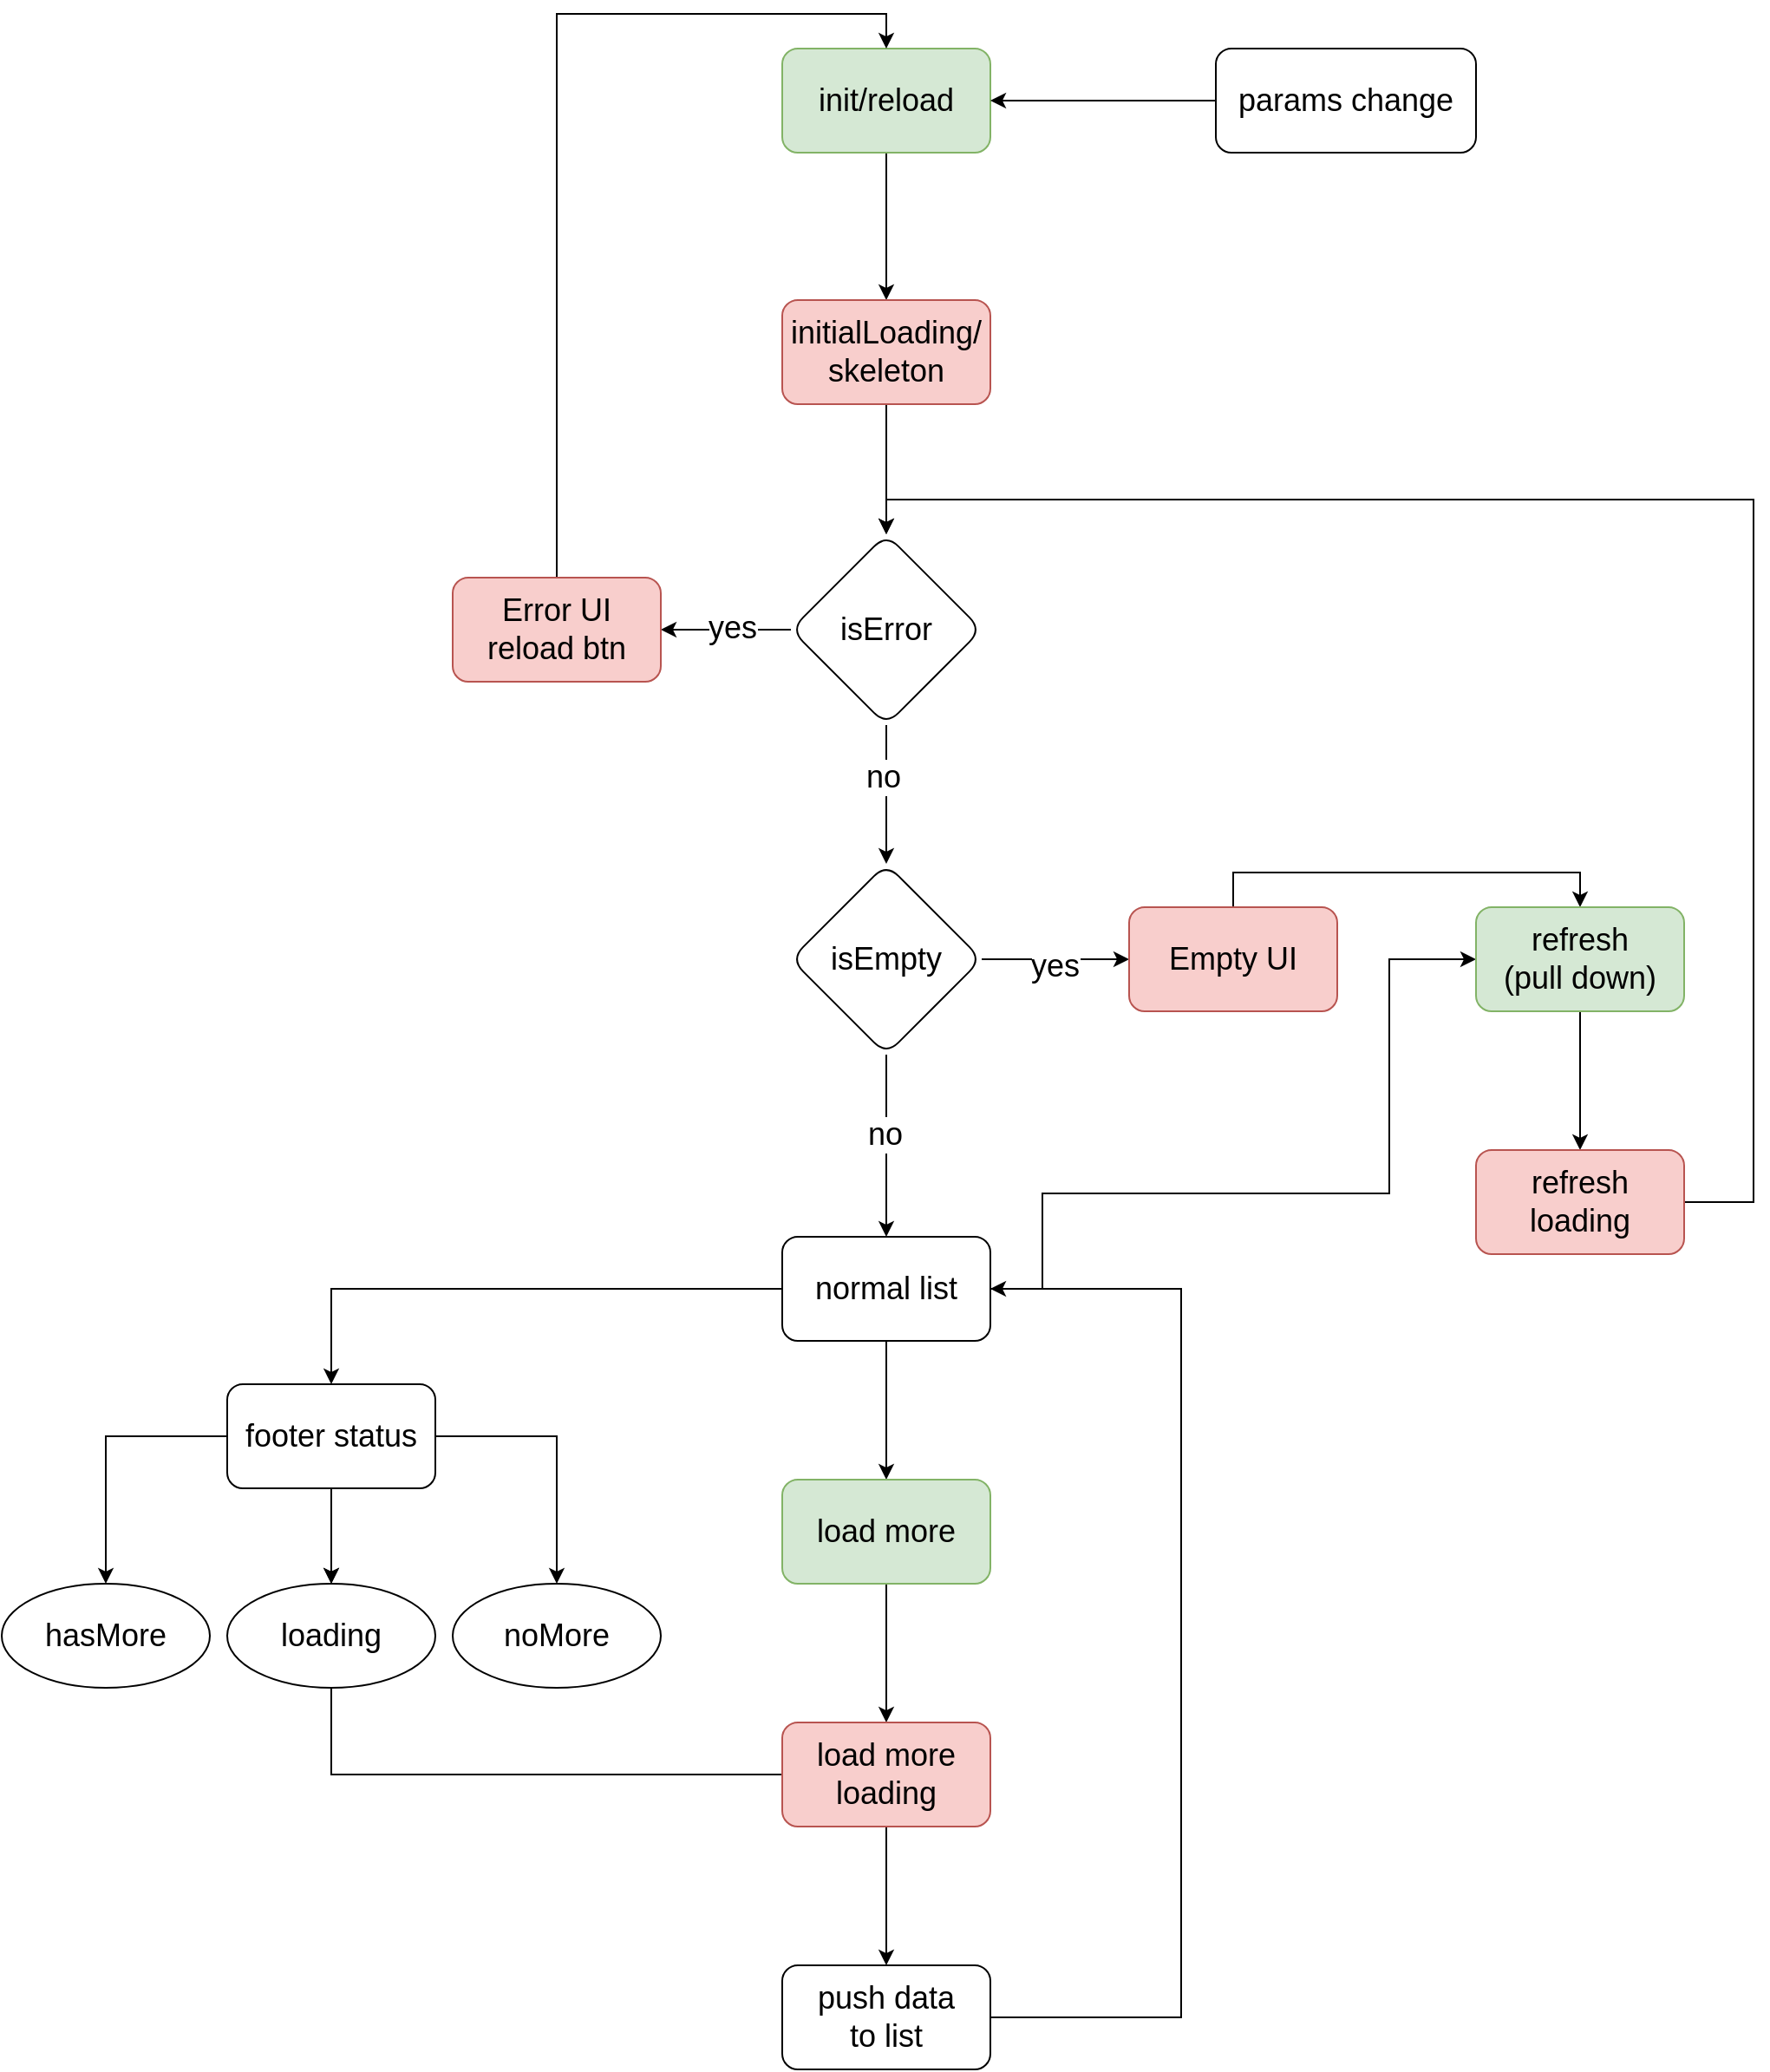<mxfile version="14.6.3" type="github">
  <diagram id="k9aa1_TfLbSathN2pMtU" name="第 1 页">
    <mxGraphModel dx="2777" dy="1338" grid="1" gridSize="10" guides="1" tooltips="1" connect="1" arrows="1" fold="1" page="0" pageScale="1" pageWidth="827" pageHeight="1169" background="none" math="0" shadow="0">
      <root>
        <mxCell id="0" />
        <mxCell id="1" parent="0" />
        <mxCell id="yJ6gFzeoBHnKhgEFlQUm-3" value="" style="edgeStyle=orthogonalEdgeStyle;rounded=0;orthogonalLoop=1;jettySize=auto;html=1;fontSize=18;" edge="1" parent="1" source="yJ6gFzeoBHnKhgEFlQUm-1" target="yJ6gFzeoBHnKhgEFlQUm-2">
          <mxGeometry relative="1" as="geometry" />
        </mxCell>
        <mxCell id="yJ6gFzeoBHnKhgEFlQUm-1" value="init/reload" style="rounded=1;whiteSpace=wrap;html=1;fontSize=18;flipH=1;flipV=1;fillColor=#d5e8d4;strokeColor=#82b366;" vertex="1" parent="1">
          <mxGeometry x="130" y="160" width="120" height="60" as="geometry" />
        </mxCell>
        <mxCell id="yJ6gFzeoBHnKhgEFlQUm-12" style="edgeStyle=orthogonalEdgeStyle;rounded=0;orthogonalLoop=1;jettySize=auto;html=1;fontSize=18;" edge="1" parent="1" source="yJ6gFzeoBHnKhgEFlQUm-2" target="yJ6gFzeoBHnKhgEFlQUm-10">
          <mxGeometry relative="1" as="geometry" />
        </mxCell>
        <mxCell id="yJ6gFzeoBHnKhgEFlQUm-2" value="initialLoading/&lt;br&gt;skeleton" style="whiteSpace=wrap;html=1;rounded=1;fontSize=18;flipH=1;flipV=1;fillColor=#f8cecc;strokeColor=#b85450;" vertex="1" parent="1">
          <mxGeometry x="130" y="305" width="120" height="60" as="geometry" />
        </mxCell>
        <mxCell id="yJ6gFzeoBHnKhgEFlQUm-20" value="" style="edgeStyle=orthogonalEdgeStyle;rounded=0;orthogonalLoop=1;jettySize=auto;html=1;fontSize=18;" edge="1" parent="1" source="yJ6gFzeoBHnKhgEFlQUm-8" target="yJ6gFzeoBHnKhgEFlQUm-19">
          <mxGeometry relative="1" as="geometry" />
        </mxCell>
        <mxCell id="yJ6gFzeoBHnKhgEFlQUm-25" value="yes" style="edgeLabel;html=1;align=center;verticalAlign=middle;resizable=0;points=[];fontSize=18;" vertex="1" connectable="0" parent="yJ6gFzeoBHnKhgEFlQUm-20">
          <mxGeometry x="-0.014" y="-4" relative="1" as="geometry">
            <mxPoint as="offset" />
          </mxGeometry>
        </mxCell>
        <mxCell id="yJ6gFzeoBHnKhgEFlQUm-22" value="" style="edgeStyle=orthogonalEdgeStyle;rounded=0;orthogonalLoop=1;jettySize=auto;html=1;fontSize=18;" edge="1" parent="1" source="yJ6gFzeoBHnKhgEFlQUm-8" target="yJ6gFzeoBHnKhgEFlQUm-21">
          <mxGeometry relative="1" as="geometry" />
        </mxCell>
        <mxCell id="yJ6gFzeoBHnKhgEFlQUm-26" value="no" style="edgeLabel;html=1;align=center;verticalAlign=middle;resizable=0;points=[];fontSize=18;" vertex="1" connectable="0" parent="yJ6gFzeoBHnKhgEFlQUm-22">
          <mxGeometry x="-0.132" y="-1" relative="1" as="geometry">
            <mxPoint as="offset" />
          </mxGeometry>
        </mxCell>
        <mxCell id="yJ6gFzeoBHnKhgEFlQUm-8" value="isEmpty" style="rhombus;whiteSpace=wrap;html=1;rounded=1;fontSize=18;flipH=1;flipV=1;" vertex="1" parent="1">
          <mxGeometry x="135" y="630" width="110" height="110" as="geometry" />
        </mxCell>
        <mxCell id="yJ6gFzeoBHnKhgEFlQUm-13" style="edgeStyle=orthogonalEdgeStyle;rounded=0;orthogonalLoop=1;jettySize=auto;html=1;entryX=0.5;entryY=0;entryDx=0;entryDy=0;fontSize=18;" edge="1" parent="1" source="yJ6gFzeoBHnKhgEFlQUm-10" target="yJ6gFzeoBHnKhgEFlQUm-8">
          <mxGeometry relative="1" as="geometry" />
        </mxCell>
        <mxCell id="yJ6gFzeoBHnKhgEFlQUm-24" value="no" style="edgeLabel;html=1;align=center;verticalAlign=middle;resizable=0;points=[];fontSize=18;" vertex="1" connectable="0" parent="yJ6gFzeoBHnKhgEFlQUm-13">
          <mxGeometry x="-0.257" y="-2" relative="1" as="geometry">
            <mxPoint as="offset" />
          </mxGeometry>
        </mxCell>
        <mxCell id="yJ6gFzeoBHnKhgEFlQUm-15" value="" style="edgeStyle=orthogonalEdgeStyle;rounded=0;orthogonalLoop=1;jettySize=auto;html=1;fontSize=18;" edge="1" parent="1" source="yJ6gFzeoBHnKhgEFlQUm-10" target="yJ6gFzeoBHnKhgEFlQUm-14">
          <mxGeometry relative="1" as="geometry" />
        </mxCell>
        <mxCell id="yJ6gFzeoBHnKhgEFlQUm-23" value="yes" style="edgeLabel;html=1;align=center;verticalAlign=middle;resizable=0;points=[];fontSize=18;" vertex="1" connectable="0" parent="yJ6gFzeoBHnKhgEFlQUm-15">
          <mxGeometry x="-0.1" y="-1" relative="1" as="geometry">
            <mxPoint as="offset" />
          </mxGeometry>
        </mxCell>
        <mxCell id="yJ6gFzeoBHnKhgEFlQUm-10" value="isError" style="rhombus;whiteSpace=wrap;html=1;rounded=1;fontSize=18;flipH=1;flipV=1;" vertex="1" parent="1">
          <mxGeometry x="135" y="440" width="110" height="110" as="geometry" />
        </mxCell>
        <mxCell id="yJ6gFzeoBHnKhgEFlQUm-18" style="edgeStyle=orthogonalEdgeStyle;rounded=0;orthogonalLoop=1;jettySize=auto;html=1;entryX=0.5;entryY=0;entryDx=0;entryDy=0;fontSize=18;" edge="1" parent="1" source="yJ6gFzeoBHnKhgEFlQUm-14" target="yJ6gFzeoBHnKhgEFlQUm-1">
          <mxGeometry relative="1" as="geometry">
            <Array as="points">
              <mxPoint y="140" />
              <mxPoint x="190" y="140" />
            </Array>
          </mxGeometry>
        </mxCell>
        <mxCell id="yJ6gFzeoBHnKhgEFlQUm-14" value="Error UI&lt;br&gt;reload btn" style="whiteSpace=wrap;html=1;rounded=1;fontSize=18;fillColor=#f8cecc;strokeColor=#b85450;" vertex="1" parent="1">
          <mxGeometry x="-60" y="465" width="120" height="60" as="geometry" />
        </mxCell>
        <mxCell id="yJ6gFzeoBHnKhgEFlQUm-28" value="" style="edgeStyle=orthogonalEdgeStyle;rounded=0;orthogonalLoop=1;jettySize=auto;html=1;fontSize=18;entryX=0.5;entryY=0;entryDx=0;entryDy=0;" edge="1" parent="1" source="yJ6gFzeoBHnKhgEFlQUm-19" target="yJ6gFzeoBHnKhgEFlQUm-27">
          <mxGeometry relative="1" as="geometry">
            <Array as="points">
              <mxPoint x="390" y="635" />
              <mxPoint x="590" y="635" />
            </Array>
          </mxGeometry>
        </mxCell>
        <mxCell id="yJ6gFzeoBHnKhgEFlQUm-19" value="Empty UI" style="whiteSpace=wrap;html=1;rounded=1;fontSize=18;fillColor=#f8cecc;strokeColor=#b85450;" vertex="1" parent="1">
          <mxGeometry x="330" y="655" width="120" height="60" as="geometry" />
        </mxCell>
        <mxCell id="yJ6gFzeoBHnKhgEFlQUm-32" value="" style="edgeStyle=orthogonalEdgeStyle;rounded=0;orthogonalLoop=1;jettySize=auto;html=1;fontSize=18;" edge="1" parent="1" source="yJ6gFzeoBHnKhgEFlQUm-21" target="yJ6gFzeoBHnKhgEFlQUm-31">
          <mxGeometry relative="1" as="geometry" />
        </mxCell>
        <mxCell id="yJ6gFzeoBHnKhgEFlQUm-39" style="edgeStyle=orthogonalEdgeStyle;rounded=0;orthogonalLoop=1;jettySize=auto;html=1;exitX=0;exitY=0.5;exitDx=0;exitDy=0;entryX=0.5;entryY=0;entryDx=0;entryDy=0;fontSize=18;" edge="1" parent="1" source="yJ6gFzeoBHnKhgEFlQUm-21" target="yJ6gFzeoBHnKhgEFlQUm-38">
          <mxGeometry relative="1" as="geometry" />
        </mxCell>
        <mxCell id="yJ6gFzeoBHnKhgEFlQUm-51" style="edgeStyle=orthogonalEdgeStyle;rounded=0;orthogonalLoop=1;jettySize=auto;html=1;exitX=1;exitY=0.5;exitDx=0;exitDy=0;fontSize=18;entryX=0;entryY=0.5;entryDx=0;entryDy=0;" edge="1" parent="1" source="yJ6gFzeoBHnKhgEFlQUm-21" target="yJ6gFzeoBHnKhgEFlQUm-27">
          <mxGeometry relative="1" as="geometry">
            <mxPoint x="450.0" y="810" as="targetPoint" />
            <Array as="points">
              <mxPoint x="280" y="875" />
              <mxPoint x="280" y="820" />
              <mxPoint x="480" y="820" />
              <mxPoint x="480" y="685" />
            </Array>
          </mxGeometry>
        </mxCell>
        <mxCell id="yJ6gFzeoBHnKhgEFlQUm-21" value="normal list" style="whiteSpace=wrap;html=1;rounded=1;fontSize=18;" vertex="1" parent="1">
          <mxGeometry x="130" y="845" width="120" height="60" as="geometry" />
        </mxCell>
        <mxCell id="yJ6gFzeoBHnKhgEFlQUm-30" value="" style="edgeStyle=orthogonalEdgeStyle;rounded=0;orthogonalLoop=1;jettySize=auto;html=1;fontSize=18;" edge="1" parent="1" source="yJ6gFzeoBHnKhgEFlQUm-27" target="yJ6gFzeoBHnKhgEFlQUm-29">
          <mxGeometry relative="1" as="geometry" />
        </mxCell>
        <mxCell id="yJ6gFzeoBHnKhgEFlQUm-27" value="refresh&lt;br&gt;(pull down)" style="whiteSpace=wrap;html=1;rounded=1;fontSize=18;fillColor=#d5e8d4;strokeColor=#82b366;" vertex="1" parent="1">
          <mxGeometry x="530" y="655" width="120" height="60" as="geometry" />
        </mxCell>
        <mxCell id="yJ6gFzeoBHnKhgEFlQUm-35" style="edgeStyle=orthogonalEdgeStyle;rounded=0;orthogonalLoop=1;jettySize=auto;html=1;exitX=1;exitY=0.5;exitDx=0;exitDy=0;entryX=0.5;entryY=0;entryDx=0;entryDy=0;fontSize=18;" edge="1" parent="1" source="yJ6gFzeoBHnKhgEFlQUm-29" target="yJ6gFzeoBHnKhgEFlQUm-10">
          <mxGeometry relative="1" as="geometry">
            <Array as="points">
              <mxPoint x="690" y="825" />
              <mxPoint x="690" y="420" />
              <mxPoint x="190" y="420" />
            </Array>
          </mxGeometry>
        </mxCell>
        <mxCell id="yJ6gFzeoBHnKhgEFlQUm-29" value="refresh loading" style="whiteSpace=wrap;html=1;rounded=1;fontSize=18;fillColor=#f8cecc;strokeColor=#b85450;" vertex="1" parent="1">
          <mxGeometry x="530" y="795" width="120" height="60" as="geometry" />
        </mxCell>
        <mxCell id="yJ6gFzeoBHnKhgEFlQUm-34" value="" style="edgeStyle=orthogonalEdgeStyle;rounded=0;orthogonalLoop=1;jettySize=auto;html=1;fontSize=18;" edge="1" parent="1" source="yJ6gFzeoBHnKhgEFlQUm-31" target="yJ6gFzeoBHnKhgEFlQUm-33">
          <mxGeometry relative="1" as="geometry" />
        </mxCell>
        <mxCell id="yJ6gFzeoBHnKhgEFlQUm-31" value="load more" style="whiteSpace=wrap;html=1;rounded=1;fontSize=18;fillColor=#d5e8d4;strokeColor=#82b366;" vertex="1" parent="1">
          <mxGeometry x="130" y="985" width="120" height="60" as="geometry" />
        </mxCell>
        <mxCell id="yJ6gFzeoBHnKhgEFlQUm-37" value="" style="edgeStyle=orthogonalEdgeStyle;rounded=0;orthogonalLoop=1;jettySize=auto;html=1;fontSize=18;" edge="1" parent="1" source="yJ6gFzeoBHnKhgEFlQUm-33" target="yJ6gFzeoBHnKhgEFlQUm-36">
          <mxGeometry relative="1" as="geometry" />
        </mxCell>
        <mxCell id="yJ6gFzeoBHnKhgEFlQUm-50" style="edgeStyle=orthogonalEdgeStyle;rounded=0;orthogonalLoop=1;jettySize=auto;html=1;entryX=0.5;entryY=1;entryDx=0;entryDy=0;fontSize=18;endArrow=none;endFill=0;" edge="1" parent="1" source="yJ6gFzeoBHnKhgEFlQUm-33" target="yJ6gFzeoBHnKhgEFlQUm-45">
          <mxGeometry relative="1" as="geometry">
            <Array as="points">
              <mxPoint x="-130" y="1155" />
            </Array>
          </mxGeometry>
        </mxCell>
        <mxCell id="yJ6gFzeoBHnKhgEFlQUm-33" value="load more&lt;br&gt;loading" style="whiteSpace=wrap;html=1;rounded=1;fontSize=18;fillColor=#f8cecc;strokeColor=#b85450;" vertex="1" parent="1">
          <mxGeometry x="130" y="1125" width="120" height="60" as="geometry" />
        </mxCell>
        <mxCell id="yJ6gFzeoBHnKhgEFlQUm-40" style="edgeStyle=orthogonalEdgeStyle;rounded=0;orthogonalLoop=1;jettySize=auto;html=1;exitX=1;exitY=0.5;exitDx=0;exitDy=0;entryX=1;entryY=0.5;entryDx=0;entryDy=0;fontSize=18;" edge="1" parent="1" source="yJ6gFzeoBHnKhgEFlQUm-36" target="yJ6gFzeoBHnKhgEFlQUm-21">
          <mxGeometry relative="1" as="geometry">
            <Array as="points">
              <mxPoint x="360" y="1295" />
              <mxPoint x="360" y="875" />
            </Array>
          </mxGeometry>
        </mxCell>
        <mxCell id="yJ6gFzeoBHnKhgEFlQUm-36" value="push data&lt;br&gt;to list" style="rounded=1;whiteSpace=wrap;html=1;fontSize=18;" vertex="1" parent="1">
          <mxGeometry x="130" y="1265" width="120" height="60" as="geometry" />
        </mxCell>
        <mxCell id="yJ6gFzeoBHnKhgEFlQUm-44" value="" style="edgeStyle=orthogonalEdgeStyle;rounded=0;orthogonalLoop=1;jettySize=auto;html=1;fontSize=18;" edge="1" parent="1" source="yJ6gFzeoBHnKhgEFlQUm-38" target="yJ6gFzeoBHnKhgEFlQUm-43">
          <mxGeometry relative="1" as="geometry" />
        </mxCell>
        <mxCell id="yJ6gFzeoBHnKhgEFlQUm-46" value="" style="edgeStyle=orthogonalEdgeStyle;rounded=0;orthogonalLoop=1;jettySize=auto;html=1;fontSize=18;" edge="1" parent="1" source="yJ6gFzeoBHnKhgEFlQUm-38" target="yJ6gFzeoBHnKhgEFlQUm-45">
          <mxGeometry relative="1" as="geometry" />
        </mxCell>
        <mxCell id="yJ6gFzeoBHnKhgEFlQUm-47" value="" style="edgeStyle=orthogonalEdgeStyle;rounded=0;orthogonalLoop=1;jettySize=auto;html=1;fontSize=18;" edge="1" parent="1" source="yJ6gFzeoBHnKhgEFlQUm-38" target="yJ6gFzeoBHnKhgEFlQUm-45">
          <mxGeometry relative="1" as="geometry" />
        </mxCell>
        <mxCell id="yJ6gFzeoBHnKhgEFlQUm-49" value="" style="edgeStyle=orthogonalEdgeStyle;rounded=0;orthogonalLoop=1;jettySize=auto;html=1;fontSize=18;" edge="1" parent="1" source="yJ6gFzeoBHnKhgEFlQUm-38" target="yJ6gFzeoBHnKhgEFlQUm-48">
          <mxGeometry relative="1" as="geometry" />
        </mxCell>
        <mxCell id="yJ6gFzeoBHnKhgEFlQUm-38" value="footer status" style="rounded=1;whiteSpace=wrap;html=1;fontSize=18;" vertex="1" parent="1">
          <mxGeometry x="-190" y="930" width="120" height="60" as="geometry" />
        </mxCell>
        <mxCell id="yJ6gFzeoBHnKhgEFlQUm-43" value="hasMore" style="ellipse;whiteSpace=wrap;html=1;rounded=1;fontSize=18;" vertex="1" parent="1">
          <mxGeometry x="-320" y="1045" width="120" height="60" as="geometry" />
        </mxCell>
        <mxCell id="yJ6gFzeoBHnKhgEFlQUm-45" value="loading" style="ellipse;whiteSpace=wrap;html=1;rounded=1;fontSize=18;" vertex="1" parent="1">
          <mxGeometry x="-190" y="1045" width="120" height="60" as="geometry" />
        </mxCell>
        <mxCell id="yJ6gFzeoBHnKhgEFlQUm-48" value="noMore" style="ellipse;whiteSpace=wrap;html=1;rounded=1;fontSize=18;" vertex="1" parent="1">
          <mxGeometry x="-60" y="1045" width="120" height="60" as="geometry" />
        </mxCell>
        <mxCell id="yJ6gFzeoBHnKhgEFlQUm-53" value="" style="edgeStyle=orthogonalEdgeStyle;rounded=0;orthogonalLoop=1;jettySize=auto;html=1;fontSize=18;endArrow=classic;" edge="1" parent="1" source="yJ6gFzeoBHnKhgEFlQUm-52" target="yJ6gFzeoBHnKhgEFlQUm-1">
          <mxGeometry relative="1" as="geometry" />
        </mxCell>
        <mxCell id="yJ6gFzeoBHnKhgEFlQUm-52" value="params change" style="rounded=1;whiteSpace=wrap;html=1;fontSize=18;flipH=1;flipV=1;" vertex="1" parent="1">
          <mxGeometry x="380" y="160" width="150" height="60" as="geometry" />
        </mxCell>
      </root>
    </mxGraphModel>
  </diagram>
</mxfile>
